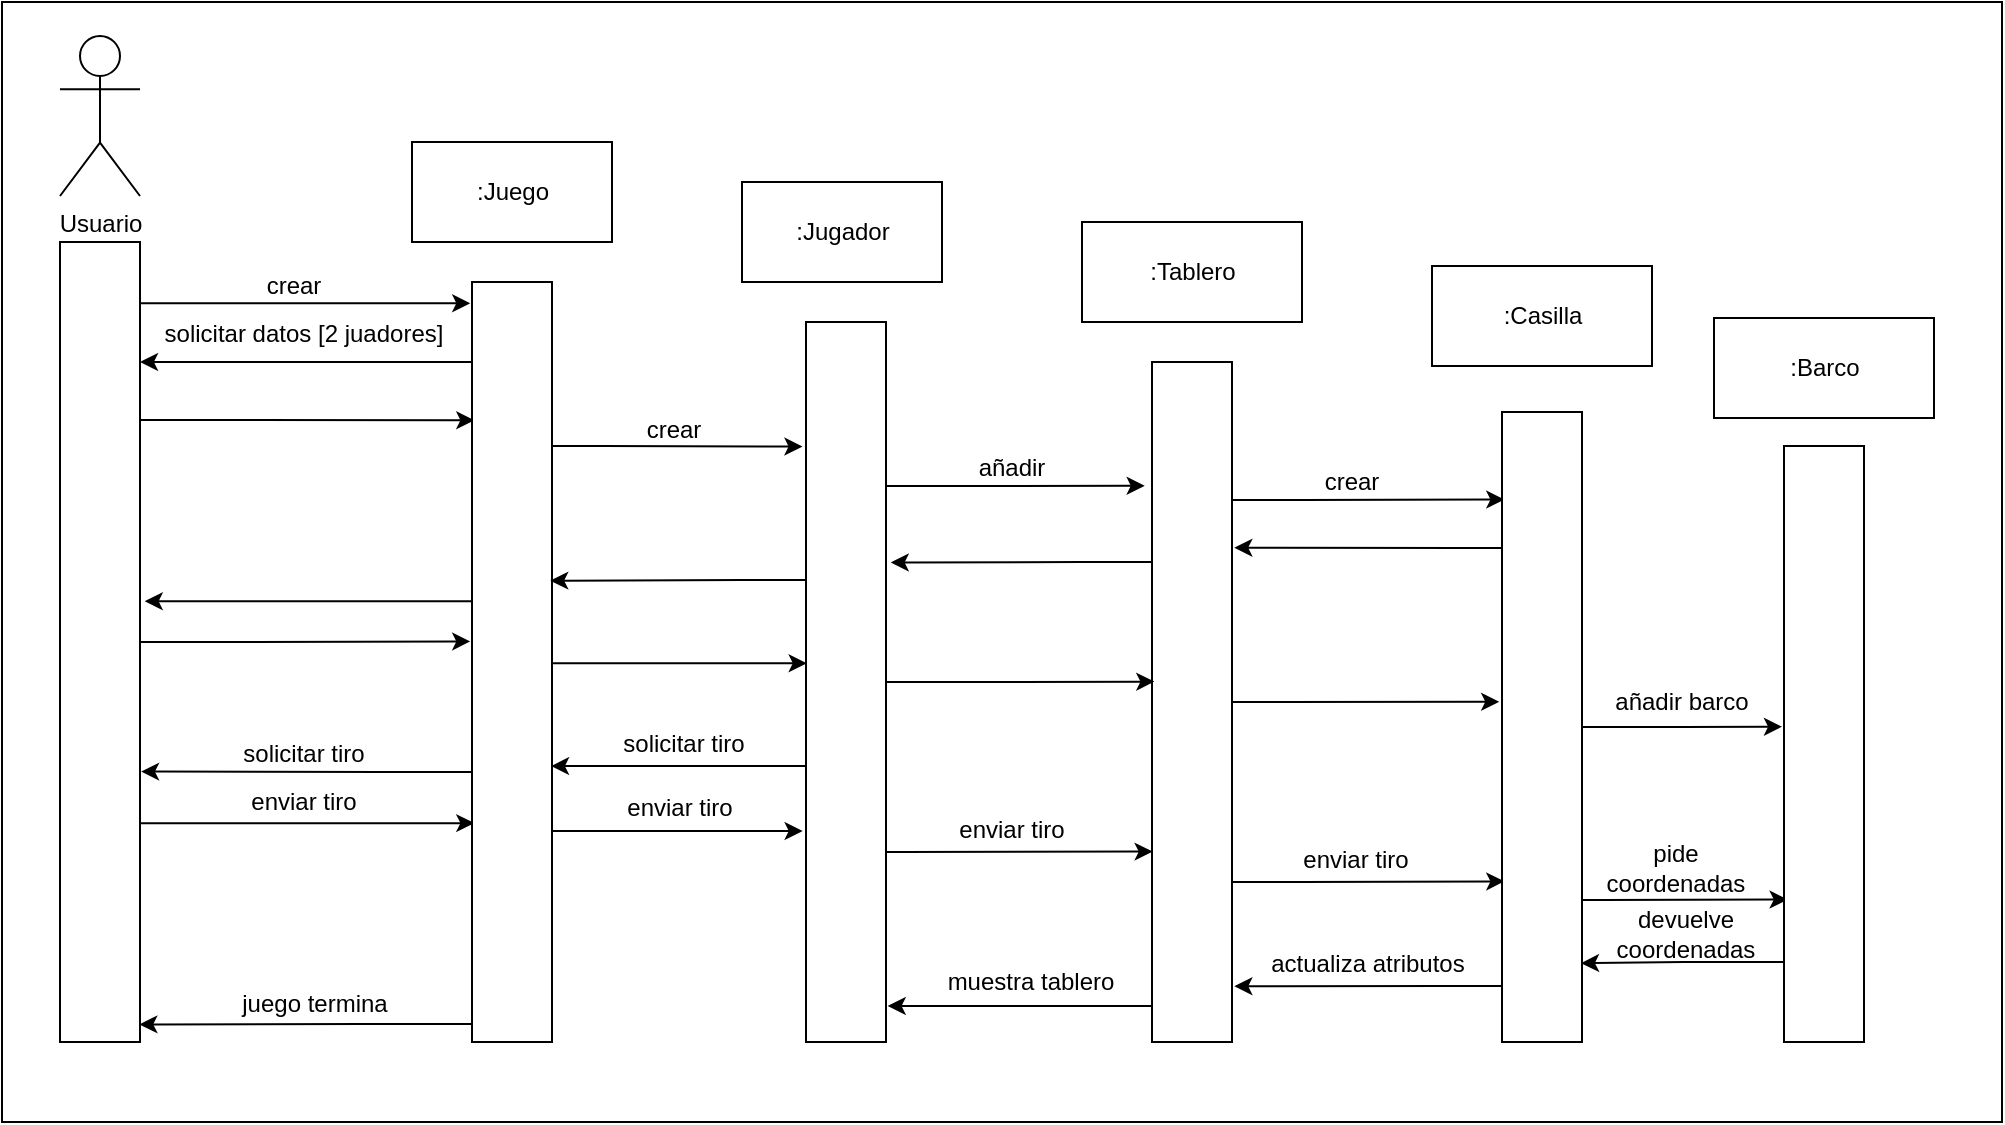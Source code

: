 <mxfile version="14.0.0" type="device"><diagram id="kgpKYQtTHZ0yAKxKKP6v" name="Page-1"><mxGraphModel dx="868" dy="445" grid="1" gridSize="10" guides="1" tooltips="1" connect="1" arrows="1" fold="1" page="1" pageScale="1" pageWidth="850" pageHeight="1100" math="0" shadow="0"><root><mxCell id="0"/><mxCell id="1" parent="0"/><mxCell id="ZuflISsnwKjYIaNqFlRO-1" value="Usuario" style="shape=umlActor;verticalLabelPosition=bottom;verticalAlign=top;html=1;" parent="1" vertex="1"><mxGeometry x="149" y="97" width="40" height="80" as="geometry"/></mxCell><mxCell id="ZuflISsnwKjYIaNqFlRO-64" style="edgeStyle=orthogonalEdgeStyle;rounded=0;orthogonalLoop=1;jettySize=auto;html=1;entryX=-0.022;entryY=0.028;entryDx=0;entryDy=0;entryPerimeter=0;" parent="1" source="ZuflISsnwKjYIaNqFlRO-2" target="ZuflISsnwKjYIaNqFlRO-8" edge="1"><mxGeometry relative="1" as="geometry"><Array as="points"><mxPoint x="263" y="231"/></Array></mxGeometry></mxCell><mxCell id="ZuflISsnwKjYIaNqFlRO-66" style="edgeStyle=orthogonalEdgeStyle;rounded=0;orthogonalLoop=1;jettySize=auto;html=1;entryX=0.029;entryY=0.182;entryDx=0;entryDy=0;entryPerimeter=0;" parent="1" source="ZuflISsnwKjYIaNqFlRO-2" target="ZuflISsnwKjYIaNqFlRO-8" edge="1"><mxGeometry relative="1" as="geometry"><Array as="points"><mxPoint x="230" y="289"/><mxPoint x="230" y="289"/></Array></mxGeometry></mxCell><mxCell id="ZuflISsnwKjYIaNqFlRO-77" style="edgeStyle=orthogonalEdgeStyle;rounded=0;orthogonalLoop=1;jettySize=auto;html=1;entryX=-0.022;entryY=0.473;entryDx=0;entryDy=0;entryPerimeter=0;" parent="1" source="ZuflISsnwKjYIaNqFlRO-2" target="ZuflISsnwKjYIaNqFlRO-8" edge="1"><mxGeometry relative="1" as="geometry"><Array as="points"><mxPoint x="230" y="400"/><mxPoint x="230" y="400"/></Array></mxGeometry></mxCell><mxCell id="ZuflISsnwKjYIaNqFlRO-89" style="edgeStyle=orthogonalEdgeStyle;rounded=0;orthogonalLoop=1;jettySize=auto;html=1;entryX=0.029;entryY=0.712;entryDx=0;entryDy=0;entryPerimeter=0;" parent="1" source="ZuflISsnwKjYIaNqFlRO-2" target="ZuflISsnwKjYIaNqFlRO-8" edge="1"><mxGeometry relative="1" as="geometry"><Array as="points"><mxPoint x="272" y="491"/></Array></mxGeometry></mxCell><mxCell id="ZuflISsnwKjYIaNqFlRO-2" value="" style="html=1;points=[];perimeter=orthogonalPerimeter;" parent="1" vertex="1"><mxGeometry x="149" y="200" width="40" height="400" as="geometry"/></mxCell><mxCell id="ZuflISsnwKjYIaNqFlRO-4" value=":Juego" style="html=1;" parent="1" vertex="1"><mxGeometry x="325" y="150" width="100" height="50" as="geometry"/></mxCell><mxCell id="ZuflISsnwKjYIaNqFlRO-5" value=":Tablero" style="html=1;" parent="1" vertex="1"><mxGeometry x="660" y="190" width="110" height="50" as="geometry"/></mxCell><mxCell id="ZuflISsnwKjYIaNqFlRO-6" value=":Barco" style="html=1;" parent="1" vertex="1"><mxGeometry x="976" y="238" width="110" height="50" as="geometry"/></mxCell><mxCell id="ZuflISsnwKjYIaNqFlRO-7" value=":Casilla" style="html=1;" parent="1" vertex="1"><mxGeometry x="835" y="212" width="110" height="50" as="geometry"/></mxCell><mxCell id="ZuflISsnwKjYIaNqFlRO-65" style="edgeStyle=orthogonalEdgeStyle;rounded=0;orthogonalLoop=1;jettySize=auto;html=1;entryX=1;entryY=0.15;entryDx=0;entryDy=0;entryPerimeter=0;" parent="1" source="ZuflISsnwKjYIaNqFlRO-8" target="ZuflISsnwKjYIaNqFlRO-2" edge="1"><mxGeometry relative="1" as="geometry"><Array as="points"><mxPoint x="340" y="260"/><mxPoint x="340" y="260"/></Array></mxGeometry></mxCell><mxCell id="ZuflISsnwKjYIaNqFlRO-67" style="edgeStyle=orthogonalEdgeStyle;rounded=0;orthogonalLoop=1;jettySize=auto;html=1;entryX=-0.044;entryY=0.173;entryDx=0;entryDy=0;entryPerimeter=0;" parent="1" source="ZuflISsnwKjYIaNqFlRO-8" target="ZuflISsnwKjYIaNqFlRO-21" edge="1"><mxGeometry relative="1" as="geometry"><Array as="points"><mxPoint x="420" y="302"/><mxPoint x="420" y="302"/></Array></mxGeometry></mxCell><mxCell id="ZuflISsnwKjYIaNqFlRO-76" style="edgeStyle=orthogonalEdgeStyle;rounded=0;orthogonalLoop=1;jettySize=auto;html=1;entryX=1.059;entryY=0.449;entryDx=0;entryDy=0;entryPerimeter=0;" parent="1" source="ZuflISsnwKjYIaNqFlRO-8" target="ZuflISsnwKjYIaNqFlRO-2" edge="1"><mxGeometry relative="1" as="geometry"><mxPoint x="190" y="370" as="targetPoint"/><Array as="points"><mxPoint x="272" y="380"/></Array></mxGeometry></mxCell><mxCell id="ZuflISsnwKjYIaNqFlRO-78" style="edgeStyle=orthogonalEdgeStyle;rounded=0;orthogonalLoop=1;jettySize=auto;html=1;entryX=0.009;entryY=0.474;entryDx=0;entryDy=0;entryPerimeter=0;" parent="1" source="ZuflISsnwKjYIaNqFlRO-8" target="ZuflISsnwKjYIaNqFlRO-21" edge="1"><mxGeometry relative="1" as="geometry"><Array as="points"><mxPoint x="459" y="411"/></Array></mxGeometry></mxCell><mxCell id="ZuflISsnwKjYIaNqFlRO-87" style="edgeStyle=orthogonalEdgeStyle;rounded=0;orthogonalLoop=1;jettySize=auto;html=1;entryX=1.013;entryY=0.662;entryDx=0;entryDy=0;entryPerimeter=0;" parent="1" source="ZuflISsnwKjYIaNqFlRO-8" target="ZuflISsnwKjYIaNqFlRO-2" edge="1"><mxGeometry relative="1" as="geometry"><Array as="points"><mxPoint x="310" y="465"/><mxPoint x="310" y="465"/></Array></mxGeometry></mxCell><mxCell id="ZuflISsnwKjYIaNqFlRO-92" style="edgeStyle=orthogonalEdgeStyle;rounded=0;orthogonalLoop=1;jettySize=auto;html=1;entryX=-0.042;entryY=0.707;entryDx=0;entryDy=0;entryPerimeter=0;" parent="1" source="ZuflISsnwKjYIaNqFlRO-8" target="ZuflISsnwKjYIaNqFlRO-21" edge="1"><mxGeometry relative="1" as="geometry"><Array as="points"><mxPoint x="459" y="495"/></Array></mxGeometry></mxCell><mxCell id="ZuflISsnwKjYIaNqFlRO-107" style="edgeStyle=orthogonalEdgeStyle;rounded=0;orthogonalLoop=1;jettySize=auto;html=1;entryX=0.992;entryY=0.978;entryDx=0;entryDy=0;entryPerimeter=0;" parent="1" source="ZuflISsnwKjYIaNqFlRO-8" target="ZuflISsnwKjYIaNqFlRO-2" edge="1"><mxGeometry relative="1" as="geometry"><Array as="points"><mxPoint x="300" y="591"/><mxPoint x="300" y="591"/></Array></mxGeometry></mxCell><mxCell id="ZuflISsnwKjYIaNqFlRO-8" value="" style="html=1;points=[];perimeter=orthogonalPerimeter;" parent="1" vertex="1"><mxGeometry x="355" y="220" width="40" height="380" as="geometry"/></mxCell><mxCell id="ZuflISsnwKjYIaNqFlRO-69" style="edgeStyle=orthogonalEdgeStyle;rounded=0;orthogonalLoop=1;jettySize=auto;html=1;entryX=0.029;entryY=0.139;entryDx=0;entryDy=0;entryPerimeter=0;" parent="1" source="ZuflISsnwKjYIaNqFlRO-9" target="ZuflISsnwKjYIaNqFlRO-10" edge="1"><mxGeometry relative="1" as="geometry"><Array as="points"><mxPoint x="770" y="329"/><mxPoint x="770" y="329"/></Array></mxGeometry></mxCell><mxCell id="ZuflISsnwKjYIaNqFlRO-73" style="edgeStyle=orthogonalEdgeStyle;rounded=0;orthogonalLoop=1;jettySize=auto;html=1;entryX=1.059;entryY=0.334;entryDx=0;entryDy=0;entryPerimeter=0;" parent="1" source="ZuflISsnwKjYIaNqFlRO-9" target="ZuflISsnwKjYIaNqFlRO-21" edge="1"><mxGeometry relative="1" as="geometry"><Array as="points"><mxPoint x="660" y="360"/><mxPoint x="660" y="360"/></Array></mxGeometry></mxCell><mxCell id="ZuflISsnwKjYIaNqFlRO-80" style="edgeStyle=orthogonalEdgeStyle;rounded=0;orthogonalLoop=1;jettySize=auto;html=1;entryX=-0.035;entryY=0.46;entryDx=0;entryDy=0;entryPerimeter=0;" parent="1" source="ZuflISsnwKjYIaNqFlRO-9" target="ZuflISsnwKjYIaNqFlRO-10" edge="1"><mxGeometry relative="1" as="geometry"><Array as="points"><mxPoint x="760" y="430"/><mxPoint x="760" y="430"/></Array></mxGeometry></mxCell><mxCell id="ZuflISsnwKjYIaNqFlRO-96" style="edgeStyle=orthogonalEdgeStyle;rounded=0;orthogonalLoop=1;jettySize=auto;html=1;entryX=0.029;entryY=0.745;entryDx=0;entryDy=0;entryPerimeter=0;" parent="1" source="ZuflISsnwKjYIaNqFlRO-9" target="ZuflISsnwKjYIaNqFlRO-10" edge="1"><mxGeometry relative="1" as="geometry"><Array as="points"><mxPoint x="770" y="520"/><mxPoint x="770" y="520"/></Array></mxGeometry></mxCell><mxCell id="ZuflISsnwKjYIaNqFlRO-105" style="edgeStyle=orthogonalEdgeStyle;rounded=0;orthogonalLoop=1;jettySize=auto;html=1;entryX=1.021;entryY=0.95;entryDx=0;entryDy=0;entryPerimeter=0;" parent="1" source="ZuflISsnwKjYIaNqFlRO-9" target="ZuflISsnwKjYIaNqFlRO-21" edge="1"><mxGeometry relative="1" as="geometry"><Array as="points"><mxPoint x="660" y="582"/><mxPoint x="660" y="582"/></Array></mxGeometry></mxCell><mxCell id="ZuflISsnwKjYIaNqFlRO-9" value="" style="html=1;points=[];perimeter=orthogonalPerimeter;" parent="1" vertex="1"><mxGeometry x="695" y="260" width="40" height="340" as="geometry"/></mxCell><mxCell id="ZuflISsnwKjYIaNqFlRO-71" style="edgeStyle=orthogonalEdgeStyle;rounded=0;orthogonalLoop=1;jettySize=auto;html=1;entryX=1.029;entryY=0.273;entryDx=0;entryDy=0;entryPerimeter=0;" parent="1" source="ZuflISsnwKjYIaNqFlRO-10" target="ZuflISsnwKjYIaNqFlRO-9" edge="1"><mxGeometry relative="1" as="geometry"><Array as="points"><mxPoint x="850" y="353"/><mxPoint x="850" y="353"/></Array></mxGeometry></mxCell><mxCell id="ZuflISsnwKjYIaNqFlRO-82" style="edgeStyle=orthogonalEdgeStyle;rounded=0;orthogonalLoop=1;jettySize=auto;html=1;entryX=-0.025;entryY=0.471;entryDx=0;entryDy=0;entryPerimeter=0;" parent="1" source="ZuflISsnwKjYIaNqFlRO-10" target="ZuflISsnwKjYIaNqFlRO-11" edge="1"><mxGeometry relative="1" as="geometry"/></mxCell><mxCell id="ZuflISsnwKjYIaNqFlRO-99" style="edgeStyle=orthogonalEdgeStyle;rounded=0;orthogonalLoop=1;jettySize=auto;html=1;entryX=0.046;entryY=0.761;entryDx=0;entryDy=0;entryPerimeter=0;" parent="1" source="ZuflISsnwKjYIaNqFlRO-10" target="ZuflISsnwKjYIaNqFlRO-11" edge="1"><mxGeometry relative="1" as="geometry"><Array as="points"><mxPoint x="920" y="529"/><mxPoint x="920" y="529"/></Array></mxGeometry></mxCell><mxCell id="ZuflISsnwKjYIaNqFlRO-103" style="edgeStyle=orthogonalEdgeStyle;rounded=0;orthogonalLoop=1;jettySize=auto;html=1;entryX=1.029;entryY=0.918;entryDx=0;entryDy=0;entryPerimeter=0;" parent="1" source="ZuflISsnwKjYIaNqFlRO-10" target="ZuflISsnwKjYIaNqFlRO-9" edge="1"><mxGeometry relative="1" as="geometry"><mxPoint x="740" y="572" as="targetPoint"/><Array as="points"><mxPoint x="840" y="572"/><mxPoint x="840" y="572"/></Array></mxGeometry></mxCell><mxCell id="ZuflISsnwKjYIaNqFlRO-10" value="" style="html=1;points=[];perimeter=orthogonalPerimeter;" parent="1" vertex="1"><mxGeometry x="870" y="285" width="40" height="315" as="geometry"/></mxCell><mxCell id="ZuflISsnwKjYIaNqFlRO-101" style="edgeStyle=orthogonalEdgeStyle;rounded=0;orthogonalLoop=1;jettySize=auto;html=1;entryX=0.988;entryY=0.875;entryDx=0;entryDy=0;entryPerimeter=0;" parent="1" source="ZuflISsnwKjYIaNqFlRO-11" target="ZuflISsnwKjYIaNqFlRO-10" edge="1"><mxGeometry relative="1" as="geometry"><Array as="points"><mxPoint x="961" y="560"/><mxPoint x="910" y="561"/></Array></mxGeometry></mxCell><mxCell id="ZuflISsnwKjYIaNqFlRO-11" value="" style="html=1;points=[];perimeter=orthogonalPerimeter;" parent="1" vertex="1"><mxGeometry x="1011" y="302" width="40" height="298" as="geometry"/></mxCell><mxCell id="ZuflISsnwKjYIaNqFlRO-18" value="crear" style="text;html=1;strokeColor=none;fillColor=none;align=center;verticalAlign=middle;whiteSpace=wrap;rounded=0;" parent="1" vertex="1"><mxGeometry x="246" y="212" width="40" height="20" as="geometry"/></mxCell><mxCell id="ZuflISsnwKjYIaNqFlRO-20" value=":Jugador" style="html=1;" parent="1" vertex="1"><mxGeometry x="490" y="170" width="100" height="50" as="geometry"/></mxCell><mxCell id="ZuflISsnwKjYIaNqFlRO-68" style="edgeStyle=orthogonalEdgeStyle;rounded=0;orthogonalLoop=1;jettySize=auto;html=1;entryX=-0.091;entryY=0.182;entryDx=0;entryDy=0;entryPerimeter=0;" parent="1" source="ZuflISsnwKjYIaNqFlRO-21" target="ZuflISsnwKjYIaNqFlRO-9" edge="1"><mxGeometry relative="1" as="geometry"><mxPoint x="690" y="320" as="targetPoint"/><Array as="points"><mxPoint x="580" y="322"/><mxPoint x="580" y="322"/></Array></mxGeometry></mxCell><mxCell id="ZuflISsnwKjYIaNqFlRO-79" style="edgeStyle=orthogonalEdgeStyle;rounded=0;orthogonalLoop=1;jettySize=auto;html=1;entryX=0.029;entryY=0.47;entryDx=0;entryDy=0;entryPerimeter=0;" parent="1" source="ZuflISsnwKjYIaNqFlRO-21" target="ZuflISsnwKjYIaNqFlRO-9" edge="1"><mxGeometry relative="1" as="geometry"/></mxCell><mxCell id="ZuflISsnwKjYIaNqFlRO-83" style="edgeStyle=orthogonalEdgeStyle;rounded=0;orthogonalLoop=1;jettySize=auto;html=1;entryX=0.978;entryY=0.393;entryDx=0;entryDy=0;entryPerimeter=0;" parent="1" source="ZuflISsnwKjYIaNqFlRO-21" target="ZuflISsnwKjYIaNqFlRO-8" edge="1"><mxGeometry relative="1" as="geometry"><Array as="points"><mxPoint x="490" y="369"/><mxPoint x="490" y="369"/></Array></mxGeometry></mxCell><mxCell id="ZuflISsnwKjYIaNqFlRO-85" style="edgeStyle=orthogonalEdgeStyle;rounded=0;orthogonalLoop=1;jettySize=auto;html=1;entryX=0.988;entryY=0.637;entryDx=0;entryDy=0;entryPerimeter=0;" parent="1" source="ZuflISsnwKjYIaNqFlRO-21" target="ZuflISsnwKjYIaNqFlRO-8" edge="1"><mxGeometry relative="1" as="geometry"><Array as="points"><mxPoint x="490" y="462"/><mxPoint x="490" y="462"/></Array></mxGeometry></mxCell><mxCell id="ZuflISsnwKjYIaNqFlRO-94" style="edgeStyle=orthogonalEdgeStyle;rounded=0;orthogonalLoop=1;jettySize=auto;html=1;entryX=0.008;entryY=0.72;entryDx=0;entryDy=0;entryPerimeter=0;" parent="1" source="ZuflISsnwKjYIaNqFlRO-21" target="ZuflISsnwKjYIaNqFlRO-9" edge="1"><mxGeometry relative="1" as="geometry"><Array as="points"><mxPoint x="570" y="505"/><mxPoint x="570" y="505"/></Array></mxGeometry></mxCell><mxCell id="ZuflISsnwKjYIaNqFlRO-21" value="" style="html=1;points=[];perimeter=orthogonalPerimeter;" parent="1" vertex="1"><mxGeometry x="522" y="240" width="40" height="360" as="geometry"/></mxCell><mxCell id="ZuflISsnwKjYIaNqFlRO-23" value="crear" style="text;html=1;strokeColor=none;fillColor=none;align=center;verticalAlign=middle;whiteSpace=wrap;rounded=0;" parent="1" vertex="1"><mxGeometry x="436" y="284" width="40" height="20" as="geometry"/></mxCell><mxCell id="ZuflISsnwKjYIaNqFlRO-25" value="añadir" style="text;html=1;strokeColor=none;fillColor=none;align=center;verticalAlign=middle;whiteSpace=wrap;rounded=0;" parent="1" vertex="1"><mxGeometry x="605" y="302.5" width="40" height="20" as="geometry"/></mxCell><mxCell id="ZuflISsnwKjYIaNqFlRO-31" value="solicitar datos [2 juadores]" style="text;html=1;strokeColor=none;fillColor=none;align=center;verticalAlign=middle;whiteSpace=wrap;rounded=0;" parent="1" vertex="1"><mxGeometry x="191" y="236" width="160" height="20" as="geometry"/></mxCell><mxCell id="ZuflISsnwKjYIaNqFlRO-33" value="&lt;span style=&quot;font-family: &amp;#34;helvetica&amp;#34; ; font-size: 12px ; font-style: normal ; font-weight: 400 ; letter-spacing: normal ; text-align: center ; text-indent: 0px ; text-transform: none ; word-spacing: 0px ; display: inline ; float: none&quot;&gt;&lt;font color=&quot;#ffffff&quot;&gt;enviar datos [2 juadores]&lt;/font&gt;&lt;/span&gt;" style="text;whiteSpace=wrap;html=1;" parent="1" vertex="1"><mxGeometry x="203" y="262" width="136" height="26" as="geometry"/></mxCell><mxCell id="ZuflISsnwKjYIaNqFlRO-40" value="&lt;span style=&quot;font-family: &amp;#34;helvetica&amp;#34; ; font-size: 12px ; font-style: normal ; font-weight: 400 ; letter-spacing: normal ; text-align: center ; text-indent: 0px ; text-transform: none ; word-spacing: 0px ; display: inline ; float: none&quot;&gt;&lt;font color=&quot;#ffffff&quot;&gt;solicitar coordenadas&lt;/font&gt;&lt;/span&gt;" style="text;whiteSpace=wrap;html=1;" parent="1" vertex="1"><mxGeometry x="575" y="339" width="120" height="18" as="geometry"/></mxCell><mxCell id="ZuflISsnwKjYIaNqFlRO-46" value="&lt;span style=&quot;font-family: &amp;#34;helvetica&amp;#34; ; font-size: 12px ; font-style: normal ; font-weight: 400 ; letter-spacing: normal ; text-align: center ; text-indent: 0px ; text-transform: none ; word-spacing: 0px ; display: inline ; float: none&quot;&gt;&lt;font color=&quot;#ffffff&quot;&gt;enviar coordenadas&lt;/font&gt;&lt;/span&gt;" style="text;whiteSpace=wrap;html=1;" parent="1" vertex="1"><mxGeometry x="214" y="378" width="125" height="20" as="geometry"/></mxCell><mxCell id="ZuflISsnwKjYIaNqFlRO-50" value="añadir barco" style="text;html=1;strokeColor=none;fillColor=none;align=center;verticalAlign=middle;whiteSpace=wrap;rounded=0;" parent="1" vertex="1"><mxGeometry x="925" y="420" width="70" height="20" as="geometry"/></mxCell><mxCell id="ZuflISsnwKjYIaNqFlRO-55" value="&lt;span style=&quot;font-family: &amp;#34;helvetica&amp;#34; ; font-size: 12px ; font-style: normal ; font-weight: 400 ; letter-spacing: normal ; text-align: center ; text-indent: 0px ; text-transform: none ; word-spacing: 0px ; display: inline ; float: none&quot;&gt;&lt;font color=&quot;#ffffff&quot;&gt;solicitar coordenadas&lt;/font&gt;&lt;/span&gt;" style="text;whiteSpace=wrap;html=1;" parent="1" vertex="1"><mxGeometry x="401" y="344" width="119" height="18" as="geometry"/></mxCell><mxCell id="ZuflISsnwKjYIaNqFlRO-59" value="&lt;span style=&quot;font-family: &amp;#34;helvetica&amp;#34; ; font-size: 12px ; font-style: normal ; font-weight: 400 ; letter-spacing: normal ; text-align: center ; text-indent: 0px ; text-transform: none ; word-spacing: 0px ; display: inline ; float: none&quot;&gt;&lt;font color=&quot;#ffffff&quot;&gt;solicitar coordenadas&lt;/font&gt;&lt;/span&gt;" style="text;whiteSpace=wrap;html=1;" parent="1" vertex="1"><mxGeometry x="211.5" y="357" width="119" height="18" as="geometry"/></mxCell><mxCell id="ZuflISsnwKjYIaNqFlRO-61" value="&lt;span style=&quot;font-family: &amp;#34;helvetica&amp;#34; ; font-size: 12px ; font-style: normal ; font-weight: 400 ; letter-spacing: normal ; text-align: center ; text-indent: 0px ; text-transform: none ; word-spacing: 0px ; display: inline ; float: none&quot;&gt;&lt;font color=&quot;#ffffff&quot;&gt;enviar coordenadas&lt;/font&gt;&lt;/span&gt;" style="text;whiteSpace=wrap;html=1;" parent="1" vertex="1"><mxGeometry x="401" y="388" width="125" height="20" as="geometry"/></mxCell><mxCell id="ZuflISsnwKjYIaNqFlRO-62" value="&lt;span style=&quot;font-family: &amp;#34;helvetica&amp;#34; ; font-size: 12px ; font-style: normal ; font-weight: 400 ; letter-spacing: normal ; text-align: center ; text-indent: 0px ; text-transform: none ; word-spacing: 0px ; display: inline ; float: none&quot;&gt;&lt;font color=&quot;#ffffff&quot;&gt;enviar coordenadas&lt;/font&gt;&lt;/span&gt;" style="text;whiteSpace=wrap;html=1;" parent="1" vertex="1"><mxGeometry x="572" y="398" width="125" height="20" as="geometry"/></mxCell><mxCell id="ZuflISsnwKjYIaNqFlRO-63" value="crear" style="text;html=1;strokeColor=none;fillColor=none;align=center;verticalAlign=middle;whiteSpace=wrap;rounded=0;" parent="1" vertex="1"><mxGeometry x="760" y="310" width="70" height="20" as="geometry"/></mxCell><mxCell id="ZuflISsnwKjYIaNqFlRO-72" value="&lt;span style=&quot;font-family: &amp;#34;helvetica&amp;#34; ; font-size: 12px ; font-style: normal ; font-weight: 400 ; letter-spacing: normal ; text-align: center ; text-indent: 0px ; text-transform: none ; word-spacing: 0px ; display: inline ; float: none&quot;&gt;&lt;font color=&quot;#ffffff&quot;&gt;solicitar coordenadas&lt;/font&gt;&lt;/span&gt;" style="text;whiteSpace=wrap;html=1;" parent="1" vertex="1"><mxGeometry x="750" y="330" width="120" height="18" as="geometry"/></mxCell><mxCell id="ZuflISsnwKjYIaNqFlRO-81" value="&lt;span style=&quot;font-family: &amp;#34;helvetica&amp;#34; ; font-size: 12px ; font-style: normal ; font-weight: 400 ; letter-spacing: normal ; text-align: center ; text-indent: 0px ; text-transform: none ; word-spacing: 0px ; display: inline ; float: none&quot;&gt;&lt;font color=&quot;#ffffff&quot;&gt;enviar coordenadas&lt;/font&gt;&lt;/span&gt;" style="text;whiteSpace=wrap;html=1;" parent="1" vertex="1"><mxGeometry x="745" y="408" width="125" height="20" as="geometry"/></mxCell><mxCell id="ZuflISsnwKjYIaNqFlRO-86" value="solicitar tiro" style="text;html=1;strokeColor=none;fillColor=none;align=center;verticalAlign=middle;whiteSpace=wrap;rounded=0;" parent="1" vertex="1"><mxGeometry x="413.5" y="441" width="94" height="20" as="geometry"/></mxCell><mxCell id="ZuflISsnwKjYIaNqFlRO-88" value="solicitar tiro" style="text;html=1;strokeColor=none;fillColor=none;align=center;verticalAlign=middle;whiteSpace=wrap;rounded=0;" parent="1" vertex="1"><mxGeometry x="224" y="446" width="94" height="20" as="geometry"/></mxCell><mxCell id="ZuflISsnwKjYIaNqFlRO-90" value="enviar tiro" style="text;html=1;strokeColor=none;fillColor=none;align=center;verticalAlign=middle;whiteSpace=wrap;rounded=0;" parent="1" vertex="1"><mxGeometry x="224" y="470" width="94" height="20" as="geometry"/></mxCell><mxCell id="ZuflISsnwKjYIaNqFlRO-93" value="enviar tiro" style="text;html=1;strokeColor=none;fillColor=none;align=center;verticalAlign=middle;whiteSpace=wrap;rounded=0;" parent="1" vertex="1"><mxGeometry x="412" y="473" width="94" height="20" as="geometry"/></mxCell><mxCell id="ZuflISsnwKjYIaNqFlRO-95" value="enviar tiro" style="text;html=1;strokeColor=none;fillColor=none;align=center;verticalAlign=middle;whiteSpace=wrap;rounded=0;" parent="1" vertex="1"><mxGeometry x="578" y="484" width="94" height="20" as="geometry"/></mxCell><mxCell id="ZuflISsnwKjYIaNqFlRO-97" value="enviar tiro" style="text;html=1;strokeColor=none;fillColor=none;align=center;verticalAlign=middle;whiteSpace=wrap;rounded=0;" parent="1" vertex="1"><mxGeometry x="750" y="499" width="94" height="20" as="geometry"/></mxCell><mxCell id="ZuflISsnwKjYIaNqFlRO-100" value="pide coordenadas" style="text;html=1;strokeColor=none;fillColor=none;align=center;verticalAlign=middle;whiteSpace=wrap;rounded=0;" parent="1" vertex="1"><mxGeometry x="910" y="503" width="94" height="20" as="geometry"/></mxCell><mxCell id="ZuflISsnwKjYIaNqFlRO-102" value="devuelve coordenadas" style="text;html=1;strokeColor=none;fillColor=none;align=center;verticalAlign=middle;whiteSpace=wrap;rounded=0;" parent="1" vertex="1"><mxGeometry x="915" y="536" width="94" height="20" as="geometry"/></mxCell><mxCell id="ZuflISsnwKjYIaNqFlRO-104" value="actualiza atributos" style="text;html=1;strokeColor=none;fillColor=none;align=center;verticalAlign=middle;whiteSpace=wrap;rounded=0;" parent="1" vertex="1"><mxGeometry x="751" y="551" width="103.5" height="20" as="geometry"/></mxCell><mxCell id="ZuflISsnwKjYIaNqFlRO-106" value="muestra tablero" style="text;html=1;strokeColor=none;fillColor=none;align=center;verticalAlign=middle;whiteSpace=wrap;rounded=0;" parent="1" vertex="1"><mxGeometry x="587" y="560" width="95" height="20" as="geometry"/></mxCell><mxCell id="ZuflISsnwKjYIaNqFlRO-108" value="juego termina" style="text;html=1;strokeColor=none;fillColor=none;align=center;verticalAlign=middle;whiteSpace=wrap;rounded=0;" parent="1" vertex="1"><mxGeometry x="229" y="571" width="95" height="20" as="geometry"/></mxCell><mxCell id="vq_1oCUOQutxyr5UOEzC-1" value="" style="rounded=0;whiteSpace=wrap;html=1;fillColor=none;" vertex="1" parent="1"><mxGeometry x="120" y="80" width="1000" height="560" as="geometry"/></mxCell></root></mxGraphModel></diagram></mxfile>
